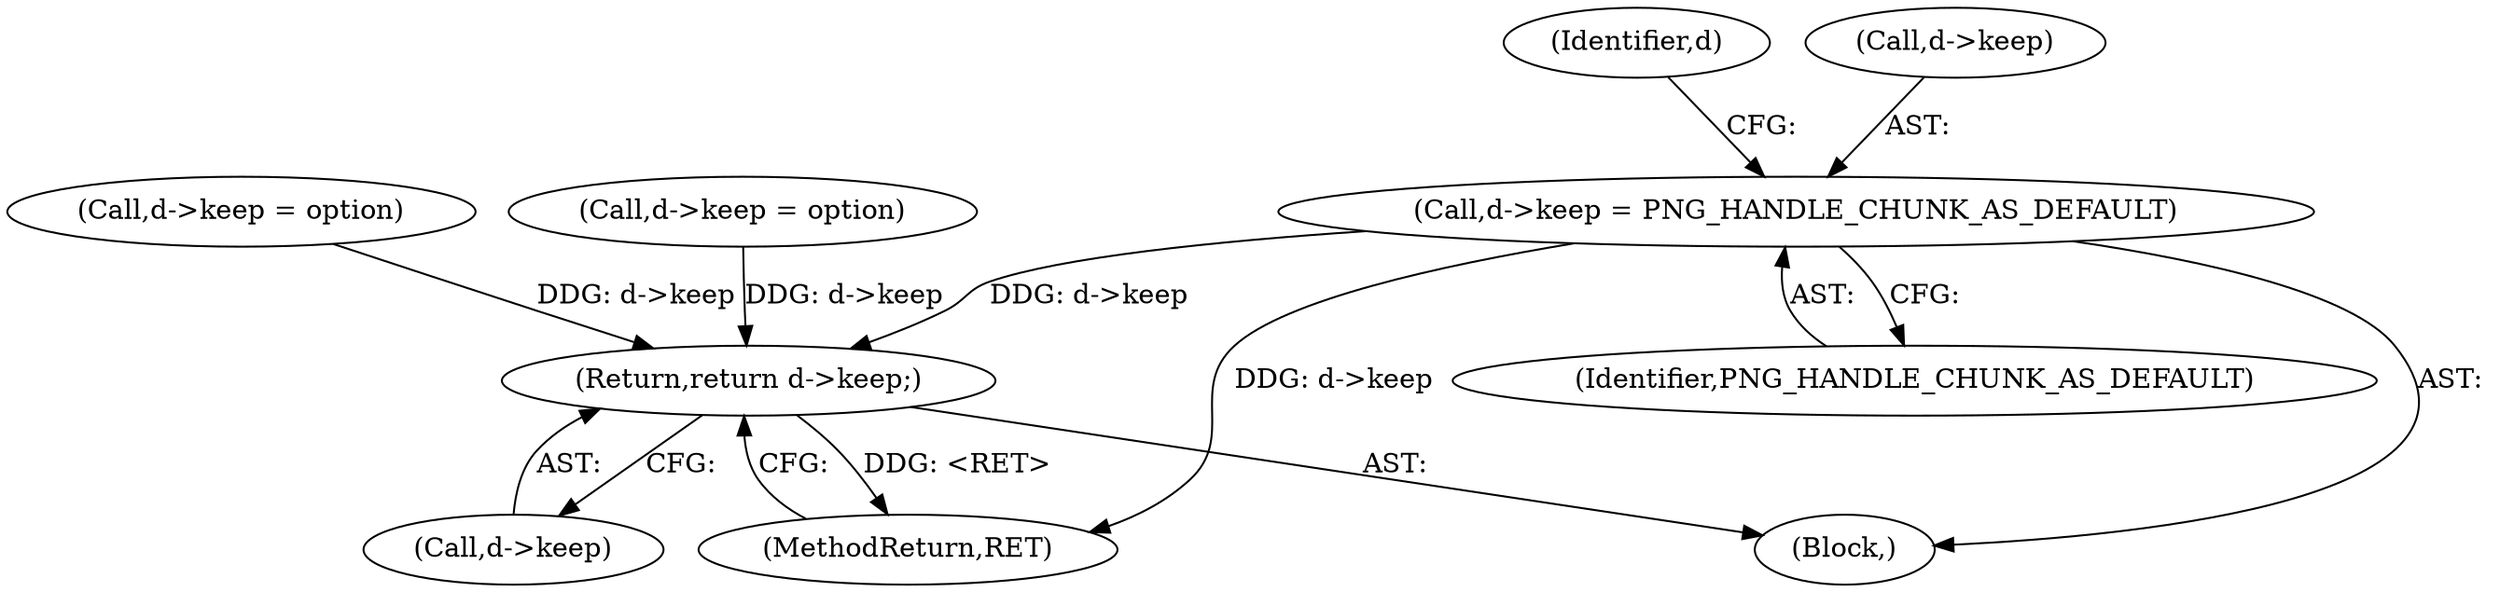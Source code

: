 digraph "0_Android_9d4853418ab2f754c2b63e091c29c5529b8b86ca_32@pointer" {
"1000134" [label="(Call,d->keep = PNG_HANDLE_CHUNK_AS_DEFAULT)"];
"1000647" [label="(Return,return d->keep;)"];
"1000648" [label="(Call,d->keep)"];
"1000129" [label="(Block,)"];
"1000134" [label="(Call,d->keep = PNG_HANDLE_CHUNK_AS_DEFAULT)"];
"1000408" [label="(Call,d->keep = option)"];
"1000385" [label="(Call,d->keep = option)"];
"1000141" [label="(Identifier,d)"];
"1000647" [label="(Return,return d->keep;)"];
"1000651" [label="(MethodReturn,RET)"];
"1000138" [label="(Identifier,PNG_HANDLE_CHUNK_AS_DEFAULT)"];
"1000135" [label="(Call,d->keep)"];
"1000134" -> "1000129"  [label="AST: "];
"1000134" -> "1000138"  [label="CFG: "];
"1000135" -> "1000134"  [label="AST: "];
"1000138" -> "1000134"  [label="AST: "];
"1000141" -> "1000134"  [label="CFG: "];
"1000134" -> "1000651"  [label="DDG: d->keep"];
"1000134" -> "1000647"  [label="DDG: d->keep"];
"1000647" -> "1000129"  [label="AST: "];
"1000647" -> "1000648"  [label="CFG: "];
"1000648" -> "1000647"  [label="AST: "];
"1000651" -> "1000647"  [label="CFG: "];
"1000647" -> "1000651"  [label="DDG: <RET>"];
"1000408" -> "1000647"  [label="DDG: d->keep"];
"1000385" -> "1000647"  [label="DDG: d->keep"];
}
